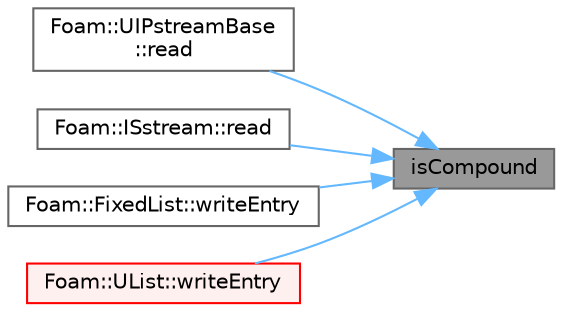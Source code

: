 digraph "isCompound"
{
 // LATEX_PDF_SIZE
  bgcolor="transparent";
  edge [fontname=Helvetica,fontsize=10,labelfontname=Helvetica,labelfontsize=10];
  node [fontname=Helvetica,fontsize=10,shape=box,height=0.2,width=0.4];
  rankdir="RL";
  Node1 [id="Node000001",label="isCompound",height=0.2,width=0.4,color="gray40", fillcolor="grey60", style="filled", fontcolor="black",tooltip=" "];
  Node1 -> Node2 [id="edge1_Node000001_Node000002",dir="back",color="steelblue1",style="solid",tooltip=" "];
  Node2 [id="Node000002",label="Foam::UIPstreamBase\l::read",height=0.2,width=0.4,color="grey40", fillcolor="white", style="filled",URL="$classFoam_1_1UIPstreamBase.html#ab4471423484fd551b81949b5b92f6b0b",tooltip=" "];
  Node1 -> Node3 [id="edge2_Node000001_Node000003",dir="back",color="steelblue1",style="solid",tooltip=" "];
  Node3 [id="Node000003",label="Foam::ISstream::read",height=0.2,width=0.4,color="grey40", fillcolor="white", style="filled",URL="$classFoam_1_1ISstream.html#ab4471423484fd551b81949b5b92f6b0b",tooltip=" "];
  Node1 -> Node4 [id="edge3_Node000001_Node000004",dir="back",color="steelblue1",style="solid",tooltip=" "];
  Node4 [id="Node000004",label="Foam::FixedList::writeEntry",height=0.2,width=0.4,color="grey40", fillcolor="white", style="filled",URL="$classFoam_1_1FixedList.html#ab646901275c69e74b14dcbaa959e470b",tooltip=" "];
  Node1 -> Node5 [id="edge4_Node000001_Node000005",dir="back",color="steelblue1",style="solid",tooltip=" "];
  Node5 [id="Node000005",label="Foam::UList::writeEntry",height=0.2,width=0.4,color="red", fillcolor="#FFF0F0", style="filled",URL="$classFoam_1_1UList.html#ab646901275c69e74b14dcbaa959e470b",tooltip=" "];
}
